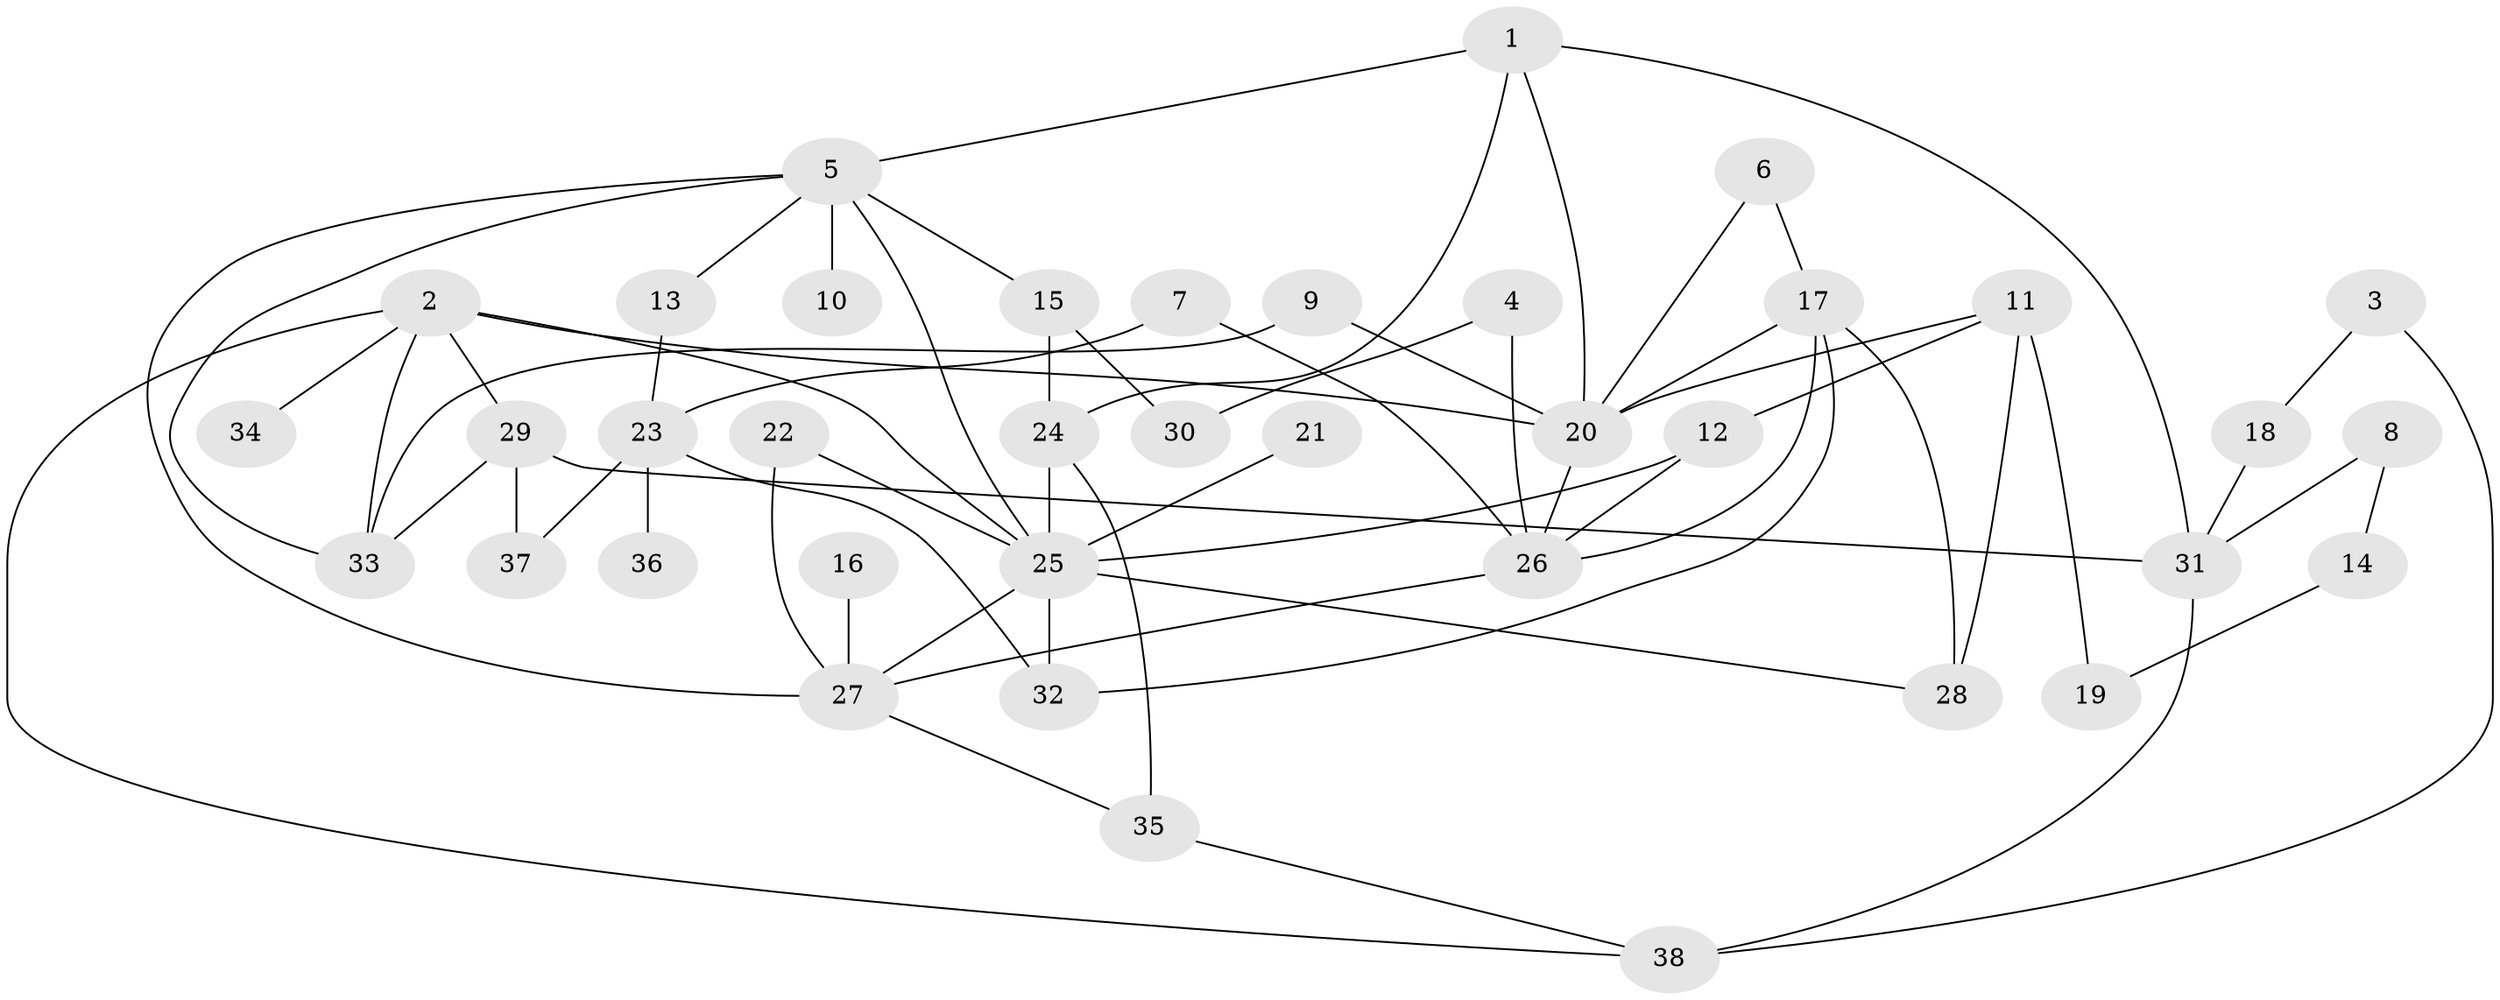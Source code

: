 // original degree distribution, {5: 0.06666666666666667, 4: 0.10666666666666667, 8: 0.013333333333333334, 1: 0.21333333333333335, 6: 0.04, 3: 0.26666666666666666, 9: 0.013333333333333334, 2: 0.28}
// Generated by graph-tools (version 1.1) at 2025/49/03/09/25 03:49:17]
// undirected, 38 vertices, 63 edges
graph export_dot {
graph [start="1"]
  node [color=gray90,style=filled];
  1;
  2;
  3;
  4;
  5;
  6;
  7;
  8;
  9;
  10;
  11;
  12;
  13;
  14;
  15;
  16;
  17;
  18;
  19;
  20;
  21;
  22;
  23;
  24;
  25;
  26;
  27;
  28;
  29;
  30;
  31;
  32;
  33;
  34;
  35;
  36;
  37;
  38;
  1 -- 5 [weight=1.0];
  1 -- 20 [weight=1.0];
  1 -- 24 [weight=1.0];
  1 -- 31 [weight=1.0];
  2 -- 20 [weight=1.0];
  2 -- 25 [weight=1.0];
  2 -- 29 [weight=1.0];
  2 -- 33 [weight=1.0];
  2 -- 34 [weight=1.0];
  2 -- 38 [weight=1.0];
  3 -- 18 [weight=1.0];
  3 -- 38 [weight=1.0];
  4 -- 26 [weight=1.0];
  4 -- 30 [weight=1.0];
  5 -- 10 [weight=1.0];
  5 -- 13 [weight=1.0];
  5 -- 15 [weight=1.0];
  5 -- 25 [weight=2.0];
  5 -- 27 [weight=2.0];
  5 -- 33 [weight=1.0];
  6 -- 17 [weight=1.0];
  6 -- 20 [weight=1.0];
  7 -- 23 [weight=1.0];
  7 -- 26 [weight=1.0];
  8 -- 14 [weight=1.0];
  8 -- 31 [weight=1.0];
  9 -- 20 [weight=1.0];
  9 -- 33 [weight=1.0];
  11 -- 12 [weight=1.0];
  11 -- 19 [weight=1.0];
  11 -- 20 [weight=1.0];
  11 -- 28 [weight=2.0];
  12 -- 25 [weight=1.0];
  12 -- 26 [weight=1.0];
  13 -- 23 [weight=1.0];
  14 -- 19 [weight=1.0];
  15 -- 24 [weight=1.0];
  15 -- 30 [weight=1.0];
  16 -- 27 [weight=1.0];
  17 -- 20 [weight=1.0];
  17 -- 26 [weight=1.0];
  17 -- 28 [weight=1.0];
  17 -- 32 [weight=1.0];
  18 -- 31 [weight=1.0];
  20 -- 26 [weight=1.0];
  21 -- 25 [weight=1.0];
  22 -- 25 [weight=1.0];
  22 -- 27 [weight=1.0];
  23 -- 32 [weight=1.0];
  23 -- 36 [weight=1.0];
  23 -- 37 [weight=1.0];
  24 -- 25 [weight=1.0];
  24 -- 35 [weight=1.0];
  25 -- 27 [weight=1.0];
  25 -- 28 [weight=2.0];
  25 -- 32 [weight=1.0];
  26 -- 27 [weight=1.0];
  27 -- 35 [weight=1.0];
  29 -- 31 [weight=1.0];
  29 -- 33 [weight=1.0];
  29 -- 37 [weight=1.0];
  31 -- 38 [weight=1.0];
  35 -- 38 [weight=1.0];
}
